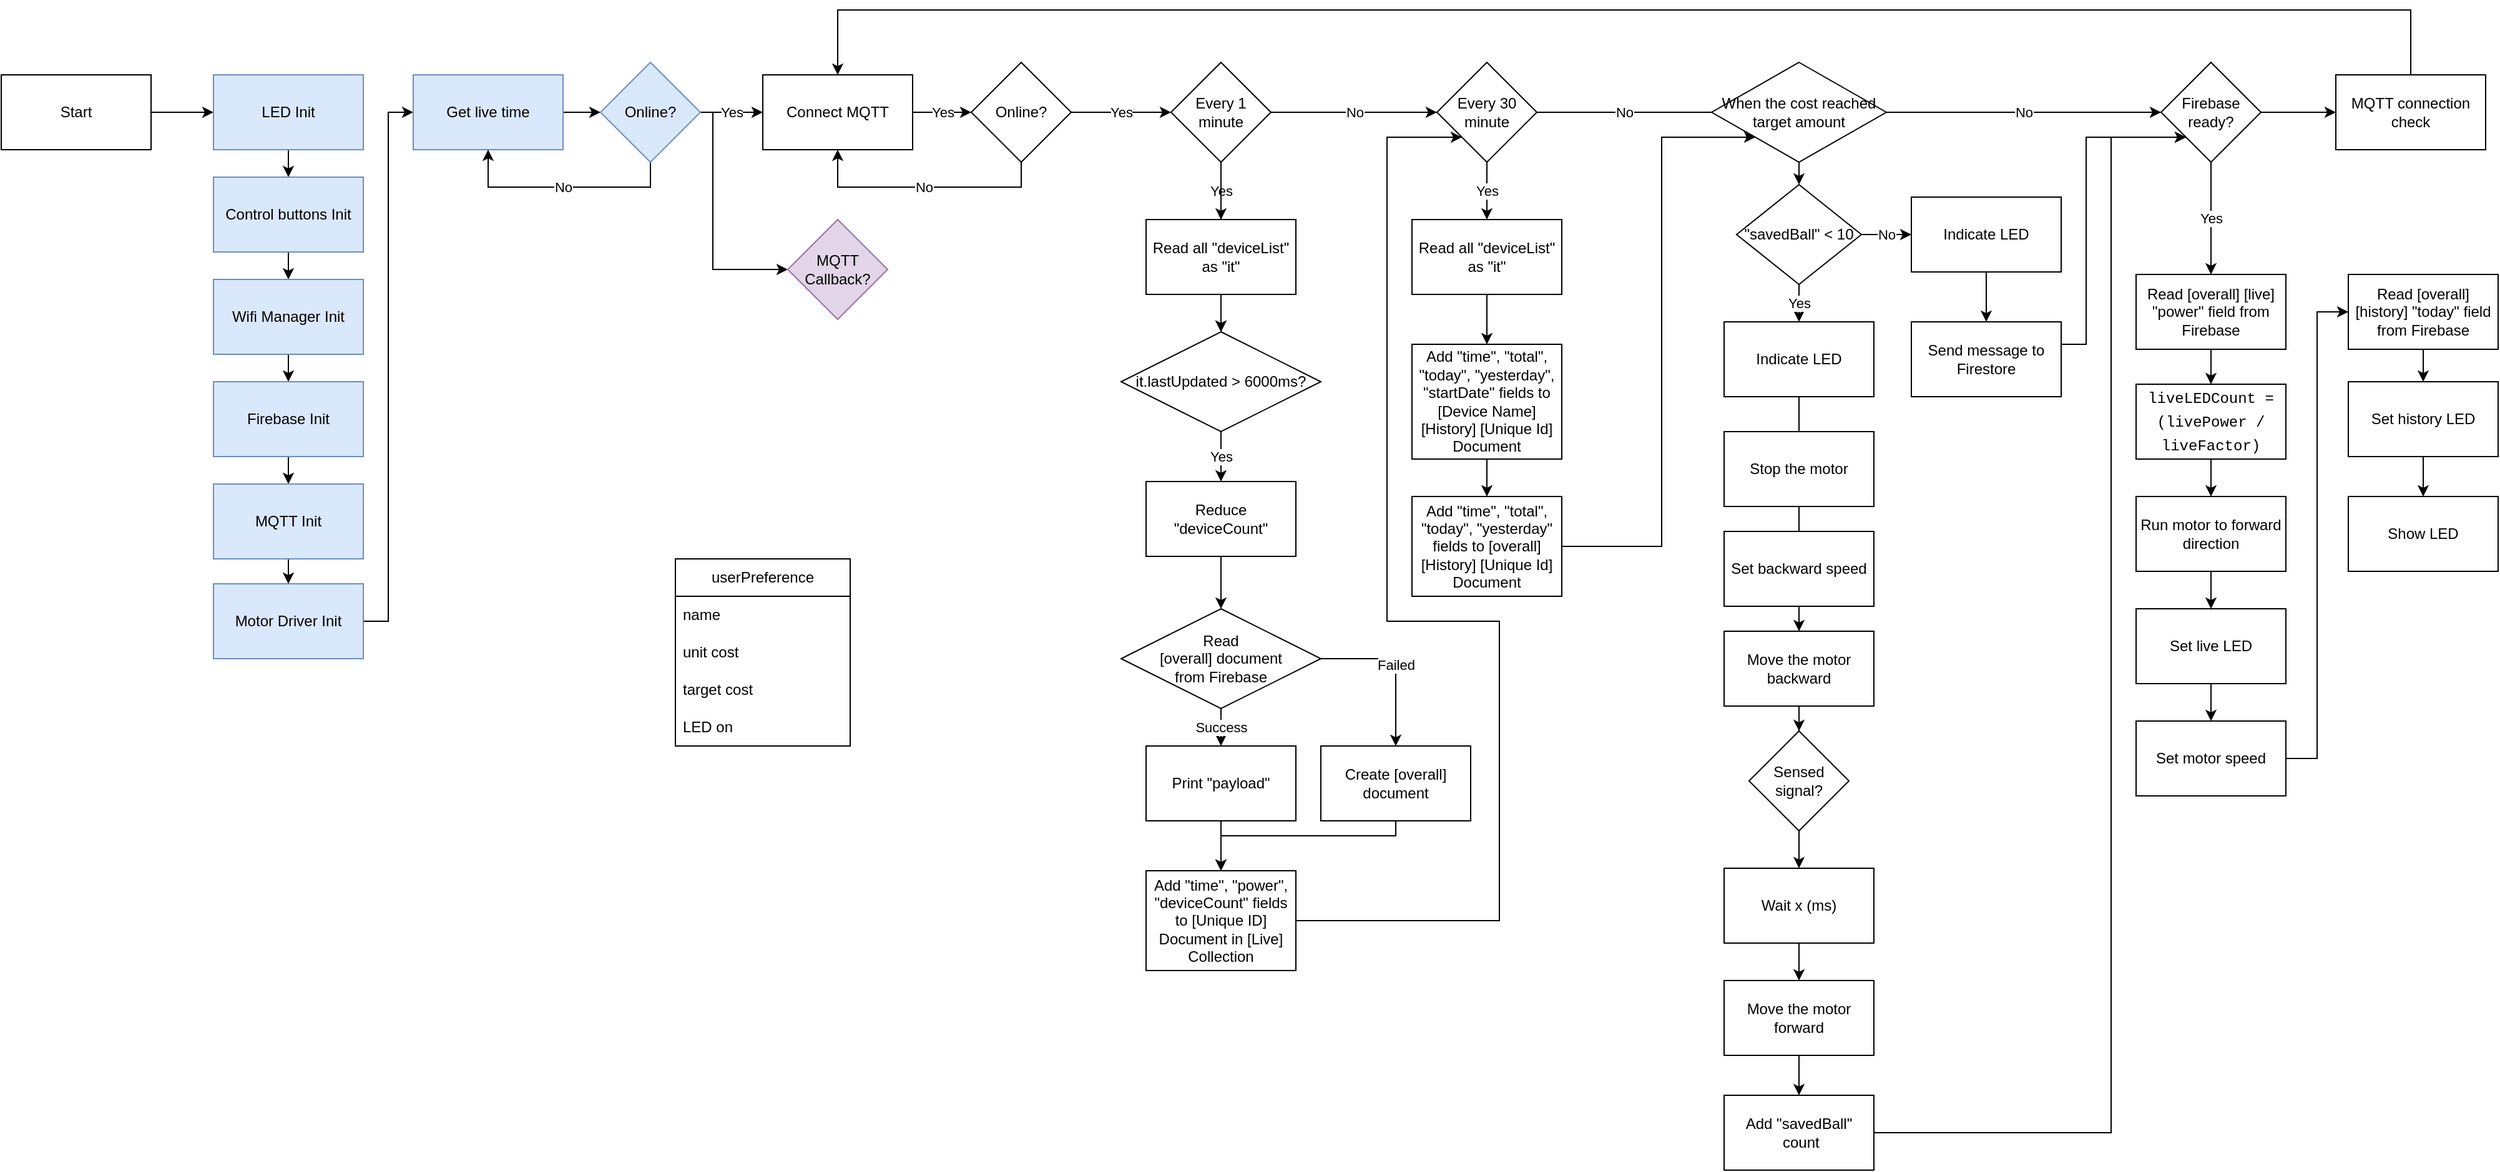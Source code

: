 <mxfile version="20.8.16" type="device"><diagram name="Page-1" id="ASUtPeJLQlNHqWdECnR4"><mxGraphModel dx="1026" dy="743" grid="1" gridSize="10" guides="1" tooltips="1" connect="1" arrows="1" fold="1" page="1" pageScale="1" pageWidth="1654" pageHeight="1169" math="0" shadow="0"><root><mxCell id="0"/><mxCell id="1" parent="0"/><mxCell id="e7pMLFtvcw6eD87POEGD-3" value="" style="edgeStyle=orthogonalEdgeStyle;rounded=0;orthogonalLoop=1;jettySize=auto;html=1;" parent="1" source="e7pMLFtvcw6eD87POEGD-1" target="e7pMLFtvcw6eD87POEGD-2" edge="1"><mxGeometry relative="1" as="geometry"/></mxCell><mxCell id="e7pMLFtvcw6eD87POEGD-1" value="Start&lt;br&gt;" style="rounded=0;whiteSpace=wrap;html=1;" parent="1" vertex="1"><mxGeometry x="30" y="432" width="120" height="60" as="geometry"/></mxCell><mxCell id="e7pMLFtvcw6eD87POEGD-5" value="" style="edgeStyle=orthogonalEdgeStyle;rounded=0;orthogonalLoop=1;jettySize=auto;html=1;" parent="1" source="e7pMLFtvcw6eD87POEGD-2" target="e7pMLFtvcw6eD87POEGD-4" edge="1"><mxGeometry relative="1" as="geometry"/></mxCell><mxCell id="e7pMLFtvcw6eD87POEGD-2" value="LED Init" style="whiteSpace=wrap;html=1;rounded=0;fillColor=#dae8fc;strokeColor=#6c8ebf;" parent="1" vertex="1"><mxGeometry x="200" y="432" width="120" height="60" as="geometry"/></mxCell><mxCell id="e7pMLFtvcw6eD87POEGD-7" value="" style="edgeStyle=orthogonalEdgeStyle;rounded=0;orthogonalLoop=1;jettySize=auto;html=1;" parent="1" source="e7pMLFtvcw6eD87POEGD-4" target="e7pMLFtvcw6eD87POEGD-6" edge="1"><mxGeometry relative="1" as="geometry"/></mxCell><mxCell id="e7pMLFtvcw6eD87POEGD-4" value="Control buttons Init" style="whiteSpace=wrap;html=1;rounded=0;fillColor=#dae8fc;strokeColor=#6c8ebf;" parent="1" vertex="1"><mxGeometry x="200" y="514" width="120" height="60" as="geometry"/></mxCell><mxCell id="e7pMLFtvcw6eD87POEGD-10" value="" style="edgeStyle=orthogonalEdgeStyle;rounded=0;orthogonalLoop=1;jettySize=auto;html=1;" parent="1" source="e7pMLFtvcw6eD87POEGD-6" target="e7pMLFtvcw6eD87POEGD-9" edge="1"><mxGeometry relative="1" as="geometry"/></mxCell><mxCell id="e7pMLFtvcw6eD87POEGD-6" value="Wifi Manager Init" style="whiteSpace=wrap;html=1;rounded=0;fillColor=#dae8fc;strokeColor=#6c8ebf;" parent="1" vertex="1"><mxGeometry x="200" y="596" width="120" height="60" as="geometry"/></mxCell><mxCell id="e7pMLFtvcw6eD87POEGD-15" value="" style="edgeStyle=orthogonalEdgeStyle;rounded=0;orthogonalLoop=1;jettySize=auto;html=1;" parent="1" source="e7pMLFtvcw6eD87POEGD-9" target="e7pMLFtvcw6eD87POEGD-14" edge="1"><mxGeometry relative="1" as="geometry"/></mxCell><mxCell id="e7pMLFtvcw6eD87POEGD-9" value="Firebase Init" style="whiteSpace=wrap;html=1;rounded=0;fillColor=#dae8fc;strokeColor=#6c8ebf;" parent="1" vertex="1"><mxGeometry x="200" y="678" width="120" height="60" as="geometry"/></mxCell><mxCell id="e7pMLFtvcw6eD87POEGD-17" value="" style="edgeStyle=orthogonalEdgeStyle;rounded=0;orthogonalLoop=1;jettySize=auto;html=1;" parent="1" source="e7pMLFtvcw6eD87POEGD-14" target="e7pMLFtvcw6eD87POEGD-16" edge="1"><mxGeometry relative="1" as="geometry"/></mxCell><mxCell id="e7pMLFtvcw6eD87POEGD-14" value="MQTT Init" style="whiteSpace=wrap;html=1;rounded=0;fillColor=#dae8fc;strokeColor=#6c8ebf;" parent="1" vertex="1"><mxGeometry x="200" y="760" width="120" height="60" as="geometry"/></mxCell><mxCell id="e7pMLFtvcw6eD87POEGD-19" style="edgeStyle=orthogonalEdgeStyle;rounded=0;orthogonalLoop=1;jettySize=auto;html=1;entryX=0;entryY=0.5;entryDx=0;entryDy=0;" parent="1" source="e7pMLFtvcw6eD87POEGD-16" target="e7pMLFtvcw6eD87POEGD-18" edge="1"><mxGeometry relative="1" as="geometry"/></mxCell><mxCell id="e7pMLFtvcw6eD87POEGD-16" value="Motor Driver Init" style="whiteSpace=wrap;html=1;rounded=0;fillColor=#dae8fc;strokeColor=#6c8ebf;" parent="1" vertex="1"><mxGeometry x="200" y="840" width="120" height="60" as="geometry"/></mxCell><mxCell id="e7pMLFtvcw6eD87POEGD-21" value="" style="edgeStyle=orthogonalEdgeStyle;rounded=0;orthogonalLoop=1;jettySize=auto;html=1;" parent="1" source="e7pMLFtvcw6eD87POEGD-18" target="e7pMLFtvcw6eD87POEGD-20" edge="1"><mxGeometry relative="1" as="geometry"/></mxCell><mxCell id="e7pMLFtvcw6eD87POEGD-18" value="Get live time" style="whiteSpace=wrap;html=1;rounded=0;fillColor=#dae8fc;strokeColor=#6c8ebf;" parent="1" vertex="1"><mxGeometry x="360" y="432" width="120" height="60" as="geometry"/></mxCell><mxCell id="e7pMLFtvcw6eD87POEGD-22" value="No" style="edgeStyle=orthogonalEdgeStyle;rounded=0;orthogonalLoop=1;jettySize=auto;html=1;entryX=0.5;entryY=1;entryDx=0;entryDy=0;" parent="1" source="e7pMLFtvcw6eD87POEGD-20" target="e7pMLFtvcw6eD87POEGD-18" edge="1"><mxGeometry relative="1" as="geometry"><Array as="points"><mxPoint x="550" y="522"/><mxPoint x="420" y="522"/></Array></mxGeometry></mxCell><mxCell id="e7pMLFtvcw6eD87POEGD-24" value="Yes" style="edgeStyle=orthogonalEdgeStyle;rounded=0;orthogonalLoop=1;jettySize=auto;html=1;" parent="1" source="e7pMLFtvcw6eD87POEGD-20" target="e7pMLFtvcw6eD87POEGD-23" edge="1"><mxGeometry relative="1" as="geometry"/></mxCell><mxCell id="e7pMLFtvcw6eD87POEGD-29" style="edgeStyle=orthogonalEdgeStyle;rounded=0;orthogonalLoop=1;jettySize=auto;html=1;exitX=1;exitY=0.5;exitDx=0;exitDy=0;entryX=0;entryY=0.5;entryDx=0;entryDy=0;" parent="1" source="e7pMLFtvcw6eD87POEGD-20" target="e7pMLFtvcw6eD87POEGD-28" edge="1"><mxGeometry relative="1" as="geometry"><Array as="points"><mxPoint x="600" y="462"/><mxPoint x="600" y="588"/></Array></mxGeometry></mxCell><mxCell id="e7pMLFtvcw6eD87POEGD-20" value="Online?" style="rhombus;whiteSpace=wrap;html=1;rounded=0;fillColor=#dae8fc;strokeColor=#6c8ebf;" parent="1" vertex="1"><mxGeometry x="510" y="422" width="80" height="80" as="geometry"/></mxCell><mxCell id="e7pMLFtvcw6eD87POEGD-26" value="Yes" style="edgeStyle=orthogonalEdgeStyle;rounded=0;orthogonalLoop=1;jettySize=auto;html=1;" parent="1" source="e7pMLFtvcw6eD87POEGD-23" target="e7pMLFtvcw6eD87POEGD-25" edge="1"><mxGeometry relative="1" as="geometry"/></mxCell><mxCell id="e7pMLFtvcw6eD87POEGD-23" value="Connect MQTT" style="whiteSpace=wrap;html=1;rounded=0;" parent="1" vertex="1"><mxGeometry x="640" y="432" width="120" height="60" as="geometry"/></mxCell><mxCell id="e7pMLFtvcw6eD87POEGD-27" value="No" style="edgeStyle=orthogonalEdgeStyle;rounded=0;orthogonalLoop=1;jettySize=auto;html=1;entryX=0.5;entryY=1;entryDx=0;entryDy=0;exitX=0.5;exitY=1;exitDx=0;exitDy=0;" parent="1" source="e7pMLFtvcw6eD87POEGD-25" target="e7pMLFtvcw6eD87POEGD-23" edge="1"><mxGeometry relative="1" as="geometry"><Array as="points"><mxPoint x="847" y="522"/><mxPoint x="700" y="522"/></Array></mxGeometry></mxCell><mxCell id="e7pMLFtvcw6eD87POEGD-31" value="Yes" style="edgeStyle=orthogonalEdgeStyle;rounded=0;orthogonalLoop=1;jettySize=auto;html=1;" parent="1" source="e7pMLFtvcw6eD87POEGD-25" target="e7pMLFtvcw6eD87POEGD-30" edge="1"><mxGeometry relative="1" as="geometry"/></mxCell><mxCell id="e7pMLFtvcw6eD87POEGD-25" value="Online?" style="rhombus;whiteSpace=wrap;html=1;rounded=0;" parent="1" vertex="1"><mxGeometry x="807" y="422" width="80" height="80" as="geometry"/></mxCell><mxCell id="e7pMLFtvcw6eD87POEGD-28" value="MQTT Callback?" style="rhombus;whiteSpace=wrap;html=1;rounded=0;fillColor=#e1d5e7;strokeColor=#9673a6;" parent="1" vertex="1"><mxGeometry x="660" y="548" width="80" height="80" as="geometry"/></mxCell><mxCell id="e7pMLFtvcw6eD87POEGD-34" value="Yes" style="edgeStyle=orthogonalEdgeStyle;rounded=0;orthogonalLoop=1;jettySize=auto;html=1;exitX=0.5;exitY=1;exitDx=0;exitDy=0;" parent="1" source="e7pMLFtvcw6eD87POEGD-30" target="e7pMLFtvcw6eD87POEGD-33" edge="1"><mxGeometry relative="1" as="geometry"><Array as="points"/></mxGeometry></mxCell><mxCell id="e7pMLFtvcw6eD87POEGD-43" value="" style="edgeStyle=orthogonalEdgeStyle;rounded=0;orthogonalLoop=1;jettySize=auto;html=1;" parent="1" source="e7pMLFtvcw6eD87POEGD-30" target="e7pMLFtvcw6eD87POEGD-37" edge="1"><mxGeometry relative="1" as="geometry"/></mxCell><mxCell id="e7pMLFtvcw6eD87POEGD-59" value="No" style="edgeStyle=orthogonalEdgeStyle;rounded=0;orthogonalLoop=1;jettySize=auto;html=1;" parent="1" source="e7pMLFtvcw6eD87POEGD-30" target="e7pMLFtvcw6eD87POEGD-58" edge="1"><mxGeometry relative="1" as="geometry"/></mxCell><mxCell id="e7pMLFtvcw6eD87POEGD-30" value="Every 1 minute" style="rhombus;whiteSpace=wrap;html=1;rounded=0;" parent="1" vertex="1"><mxGeometry x="967" y="422" width="80" height="80" as="geometry"/></mxCell><mxCell id="e7pMLFtvcw6eD87POEGD-38" value="" style="edgeStyle=orthogonalEdgeStyle;rounded=0;orthogonalLoop=1;jettySize=auto;html=1;" parent="1" source="e7pMLFtvcw6eD87POEGD-33" target="e7pMLFtvcw6eD87POEGD-37" edge="1"><mxGeometry relative="1" as="geometry"/></mxCell><mxCell id="e7pMLFtvcw6eD87POEGD-33" value="Read all &quot;deviceList&quot; as &quot;it&quot;" style="whiteSpace=wrap;html=1;rounded=0;" parent="1" vertex="1"><mxGeometry x="947" y="548" width="120" height="60" as="geometry"/></mxCell><mxCell id="e7pMLFtvcw6eD87POEGD-40" value="Yes" style="edgeStyle=orthogonalEdgeStyle;rounded=0;orthogonalLoop=1;jettySize=auto;html=1;" parent="1" source="e7pMLFtvcw6eD87POEGD-37" target="e7pMLFtvcw6eD87POEGD-39" edge="1"><mxGeometry relative="1" as="geometry"/></mxCell><mxCell id="e7pMLFtvcw6eD87POEGD-37" value="it.lastUpdated &amp;gt; 6000ms?" style="rhombus;whiteSpace=wrap;html=1;rounded=0;" parent="1" vertex="1"><mxGeometry x="927" y="638" width="160" height="80" as="geometry"/></mxCell><mxCell id="e7pMLFtvcw6eD87POEGD-56" style="edgeStyle=orthogonalEdgeStyle;rounded=0;orthogonalLoop=1;jettySize=auto;html=1;entryX=0.5;entryY=0;entryDx=0;entryDy=0;" parent="1" source="e7pMLFtvcw6eD87POEGD-39" target="e7pMLFtvcw6eD87POEGD-46" edge="1"><mxGeometry relative="1" as="geometry"/></mxCell><mxCell id="e7pMLFtvcw6eD87POEGD-39" value="Reduce &quot;deviceCount&quot;" style="whiteSpace=wrap;html=1;rounded=0;" parent="1" vertex="1"><mxGeometry x="947" y="758" width="120" height="60" as="geometry"/></mxCell><mxCell id="e7pMLFtvcw6eD87POEGD-49" value="Success" style="edgeStyle=orthogonalEdgeStyle;rounded=0;orthogonalLoop=1;jettySize=auto;html=1;" parent="1" source="e7pMLFtvcw6eD87POEGD-46" target="e7pMLFtvcw6eD87POEGD-48" edge="1"><mxGeometry relative="1" as="geometry"/></mxCell><mxCell id="e7pMLFtvcw6eD87POEGD-52" value="Failed" style="edgeStyle=orthogonalEdgeStyle;rounded=0;orthogonalLoop=1;jettySize=auto;html=1;" parent="1" source="e7pMLFtvcw6eD87POEGD-46" target="e7pMLFtvcw6eD87POEGD-51" edge="1"><mxGeometry relative="1" as="geometry"><Array as="points"><mxPoint x="1147" y="900"/></Array></mxGeometry></mxCell><mxCell id="e7pMLFtvcw6eD87POEGD-46" value="Read &lt;br&gt;[overall] document &lt;br&gt;from Firebase" style="rhombus;whiteSpace=wrap;html=1;rounded=0;" parent="1" vertex="1"><mxGeometry x="927" y="860" width="160" height="80" as="geometry"/></mxCell><mxCell id="e7pMLFtvcw6eD87POEGD-54" value="" style="edgeStyle=orthogonalEdgeStyle;rounded=0;orthogonalLoop=1;jettySize=auto;html=1;" parent="1" source="e7pMLFtvcw6eD87POEGD-48" target="e7pMLFtvcw6eD87POEGD-53" edge="1"><mxGeometry relative="1" as="geometry"/></mxCell><mxCell id="e7pMLFtvcw6eD87POEGD-48" value="Print &quot;payload&quot;" style="whiteSpace=wrap;html=1;rounded=0;" parent="1" vertex="1"><mxGeometry x="947" y="970" width="120" height="60" as="geometry"/></mxCell><mxCell id="e7pMLFtvcw6eD87POEGD-55" style="edgeStyle=orthogonalEdgeStyle;rounded=0;orthogonalLoop=1;jettySize=auto;html=1;entryX=0.5;entryY=0;entryDx=0;entryDy=0;" parent="1" source="e7pMLFtvcw6eD87POEGD-51" target="e7pMLFtvcw6eD87POEGD-53" edge="1"><mxGeometry relative="1" as="geometry"><Array as="points"><mxPoint x="1147" y="1042"/><mxPoint x="1007" y="1042"/></Array></mxGeometry></mxCell><mxCell id="e7pMLFtvcw6eD87POEGD-51" value="Create [overall] document" style="whiteSpace=wrap;html=1;rounded=0;" parent="1" vertex="1"><mxGeometry x="1087" y="970" width="120" height="60" as="geometry"/></mxCell><mxCell id="e7pMLFtvcw6eD87POEGD-68" style="edgeStyle=orthogonalEdgeStyle;rounded=0;orthogonalLoop=1;jettySize=auto;html=1;entryX=0;entryY=1;entryDx=0;entryDy=0;" parent="1" source="e7pMLFtvcw6eD87POEGD-53" target="e7pMLFtvcw6eD87POEGD-58" edge="1"><mxGeometry relative="1" as="geometry"><Array as="points"><mxPoint x="1230" y="1110"/><mxPoint x="1230" y="870"/><mxPoint x="1140" y="870"/><mxPoint x="1140" y="482"/></Array></mxGeometry></mxCell><mxCell id="e7pMLFtvcw6eD87POEGD-53" value="Add &quot;time&quot;, &quot;power&quot;, &quot;deviceCount&quot; fields to [Unique ID] Document in [Live] Collection" style="whiteSpace=wrap;html=1;rounded=0;" parent="1" vertex="1"><mxGeometry x="947" y="1070" width="120" height="80" as="geometry"/></mxCell><mxCell id="e7pMLFtvcw6eD87POEGD-61" value="Yes" style="edgeStyle=orthogonalEdgeStyle;rounded=0;orthogonalLoop=1;jettySize=auto;html=1;" parent="1" source="e7pMLFtvcw6eD87POEGD-58" target="e7pMLFtvcw6eD87POEGD-60" edge="1"><mxGeometry relative="1" as="geometry"/></mxCell><mxCell id="e7pMLFtvcw6eD87POEGD-67" value="No" style="edgeStyle=orthogonalEdgeStyle;rounded=0;orthogonalLoop=1;jettySize=auto;html=1;startArrow=none;" parent="1" source="4aef2iV0VJyrDbtgdqX--1" target="e7pMLFtvcw6eD87POEGD-66" edge="1"><mxGeometry relative="1" as="geometry"/></mxCell><mxCell id="e7pMLFtvcw6eD87POEGD-58" value="Every 30 minute" style="rhombus;whiteSpace=wrap;html=1;rounded=0;" parent="1" vertex="1"><mxGeometry x="1180" y="422" width="80" height="80" as="geometry"/></mxCell><mxCell id="e7pMLFtvcw6eD87POEGD-63" style="edgeStyle=orthogonalEdgeStyle;rounded=0;orthogonalLoop=1;jettySize=auto;html=1;entryX=0.5;entryY=0;entryDx=0;entryDy=0;" parent="1" source="e7pMLFtvcw6eD87POEGD-60" target="e7pMLFtvcw6eD87POEGD-62" edge="1"><mxGeometry relative="1" as="geometry"/></mxCell><mxCell id="e7pMLFtvcw6eD87POEGD-60" value="Read all &quot;deviceList&quot; as &quot;it&quot;" style="whiteSpace=wrap;html=1;rounded=0;" parent="1" vertex="1"><mxGeometry x="1160" y="548" width="120" height="60" as="geometry"/></mxCell><mxCell id="e7pMLFtvcw6eD87POEGD-65" style="edgeStyle=orthogonalEdgeStyle;rounded=0;orthogonalLoop=1;jettySize=auto;html=1;entryX=0.5;entryY=0;entryDx=0;entryDy=0;" parent="1" source="e7pMLFtvcw6eD87POEGD-62" target="e7pMLFtvcw6eD87POEGD-64" edge="1"><mxGeometry relative="1" as="geometry"/></mxCell><mxCell id="e7pMLFtvcw6eD87POEGD-62" value="Add &quot;time&quot;, &quot;total&quot;, &quot;today&quot;, &quot;yesterday&quot;, &quot;startDate&quot; fields to [Device Name] [History] [Unique Id] Document" style="whiteSpace=wrap;html=1;rounded=0;" parent="1" vertex="1"><mxGeometry x="1160" y="648" width="120" height="92" as="geometry"/></mxCell><mxCell id="e7pMLFtvcw6eD87POEGD-69" style="rounded=0;orthogonalLoop=1;jettySize=auto;html=1;entryX=0;entryY=1;entryDx=0;entryDy=0;elbow=vertical;edgeStyle=orthogonalEdgeStyle;" parent="1" source="e7pMLFtvcw6eD87POEGD-64" target="4aef2iV0VJyrDbtgdqX--1" edge="1"><mxGeometry relative="1" as="geometry"><Array as="points"><mxPoint x="1360" y="810"/><mxPoint x="1360" y="482"/></Array></mxGeometry></mxCell><mxCell id="e7pMLFtvcw6eD87POEGD-64" value="Add &quot;time&quot;, &quot;total&quot;, &quot;today&quot;, &quot;yesterday&quot; fields to [overall] [History] [Unique Id] Document" style="whiteSpace=wrap;html=1;rounded=0;" parent="1" vertex="1"><mxGeometry x="1160" y="770" width="120" height="80" as="geometry"/></mxCell><mxCell id="e7pMLFtvcw6eD87POEGD-71" value="Yes" style="edgeStyle=orthogonalEdgeStyle;rounded=0;orthogonalLoop=1;jettySize=auto;html=1;" parent="1" source="e7pMLFtvcw6eD87POEGD-66" target="e7pMLFtvcw6eD87POEGD-70" edge="1"><mxGeometry relative="1" as="geometry"/></mxCell><mxCell id="e7pMLFtvcw6eD87POEGD-87" value="" style="edgeStyle=orthogonalEdgeStyle;rounded=0;orthogonalLoop=1;jettySize=auto;html=1;fontColor=#000000;" parent="1" source="e7pMLFtvcw6eD87POEGD-66" target="e7pMLFtvcw6eD87POEGD-86" edge="1"><mxGeometry relative="1" as="geometry"/></mxCell><mxCell id="e7pMLFtvcw6eD87POEGD-66" value="Firebase ready?" style="rhombus;whiteSpace=wrap;html=1;rounded=0;" parent="1" vertex="1"><mxGeometry x="1760" y="422" width="80" height="80" as="geometry"/></mxCell><mxCell id="e7pMLFtvcw6eD87POEGD-73" value="" style="edgeStyle=orthogonalEdgeStyle;rounded=0;orthogonalLoop=1;jettySize=auto;html=1;" parent="1" source="e7pMLFtvcw6eD87POEGD-70" target="e7pMLFtvcw6eD87POEGD-72" edge="1"><mxGeometry relative="1" as="geometry"/></mxCell><mxCell id="e7pMLFtvcw6eD87POEGD-70" value="Read [overall] [live] &quot;power&quot; field from Firebase" style="whiteSpace=wrap;html=1;rounded=0;" parent="1" vertex="1"><mxGeometry x="1740" y="592" width="120" height="60" as="geometry"/></mxCell><mxCell id="e7pMLFtvcw6eD87POEGD-75" value="" style="edgeStyle=orthogonalEdgeStyle;rounded=0;orthogonalLoop=1;jettySize=auto;html=1;fontColor=#000000;" parent="1" source="e7pMLFtvcw6eD87POEGD-72" target="e7pMLFtvcw6eD87POEGD-74" edge="1"><mxGeometry relative="1" as="geometry"/></mxCell><mxCell id="e7pMLFtvcw6eD87POEGD-72" value="&lt;div style=&quot;line-height: 18px;&quot;&gt;&lt;font style=&quot;&quot; face=&quot;Menlo, Monaco, Courier New, monospace&quot;&gt;liveLEDCount = (livePower / liveFactor)&lt;/font&gt;&lt;br&gt;&lt;/div&gt;" style="whiteSpace=wrap;html=1;rounded=0;" parent="1" vertex="1"><mxGeometry x="1740" y="680" width="120" height="60" as="geometry"/></mxCell><mxCell id="e7pMLFtvcw6eD87POEGD-77" value="" style="edgeStyle=orthogonalEdgeStyle;rounded=0;orthogonalLoop=1;jettySize=auto;html=1;fontColor=#000000;" parent="1" source="e7pMLFtvcw6eD87POEGD-74" target="e7pMLFtvcw6eD87POEGD-76" edge="1"><mxGeometry relative="1" as="geometry"/></mxCell><mxCell id="e7pMLFtvcw6eD87POEGD-74" value="Run motor to forward direction" style="whiteSpace=wrap;html=1;rounded=0;" parent="1" vertex="1"><mxGeometry x="1740" y="770" width="120" height="60" as="geometry"/></mxCell><mxCell id="e7pMLFtvcw6eD87POEGD-79" value="" style="edgeStyle=orthogonalEdgeStyle;rounded=0;orthogonalLoop=1;jettySize=auto;html=1;fontColor=#000000;" parent="1" source="e7pMLFtvcw6eD87POEGD-76" target="e7pMLFtvcw6eD87POEGD-78" edge="1"><mxGeometry relative="1" as="geometry"/></mxCell><mxCell id="e7pMLFtvcw6eD87POEGD-76" value="Set live LED" style="whiteSpace=wrap;html=1;rounded=0;" parent="1" vertex="1"><mxGeometry x="1740" y="860" width="120" height="60" as="geometry"/></mxCell><mxCell id="e7pMLFtvcw6eD87POEGD-81" style="edgeStyle=orthogonalEdgeStyle;rounded=0;orthogonalLoop=1;jettySize=auto;html=1;entryX=0;entryY=0.5;entryDx=0;entryDy=0;fontColor=#000000;" parent="1" source="e7pMLFtvcw6eD87POEGD-78" target="e7pMLFtvcw6eD87POEGD-80" edge="1"><mxGeometry relative="1" as="geometry"/></mxCell><mxCell id="e7pMLFtvcw6eD87POEGD-78" value="Set motor speed" style="whiteSpace=wrap;html=1;rounded=0;" parent="1" vertex="1"><mxGeometry x="1740" y="950" width="120" height="60" as="geometry"/></mxCell><mxCell id="e7pMLFtvcw6eD87POEGD-83" value="" style="edgeStyle=orthogonalEdgeStyle;rounded=0;orthogonalLoop=1;jettySize=auto;html=1;fontColor=#000000;" parent="1" source="e7pMLFtvcw6eD87POEGD-80" target="e7pMLFtvcw6eD87POEGD-82" edge="1"><mxGeometry relative="1" as="geometry"/></mxCell><mxCell id="e7pMLFtvcw6eD87POEGD-80" value="Read [overall] [history] &quot;today&quot; field from Firebase" style="whiteSpace=wrap;html=1;rounded=0;" parent="1" vertex="1"><mxGeometry x="1910" y="592" width="120" height="60" as="geometry"/></mxCell><mxCell id="e7pMLFtvcw6eD87POEGD-85" value="" style="edgeStyle=orthogonalEdgeStyle;rounded=0;orthogonalLoop=1;jettySize=auto;html=1;fontColor=#000000;" parent="1" source="e7pMLFtvcw6eD87POEGD-82" target="e7pMLFtvcw6eD87POEGD-84" edge="1"><mxGeometry relative="1" as="geometry"/></mxCell><mxCell id="e7pMLFtvcw6eD87POEGD-82" value="Set history LED" style="whiteSpace=wrap;html=1;rounded=0;" parent="1" vertex="1"><mxGeometry x="1910" y="678" width="120" height="60" as="geometry"/></mxCell><mxCell id="e7pMLFtvcw6eD87POEGD-84" value="Show LED" style="whiteSpace=wrap;html=1;rounded=0;" parent="1" vertex="1"><mxGeometry x="1910" y="770" width="120" height="60" as="geometry"/></mxCell><mxCell id="e7pMLFtvcw6eD87POEGD-88" style="edgeStyle=orthogonalEdgeStyle;rounded=0;orthogonalLoop=1;jettySize=auto;html=1;entryX=0.5;entryY=0;entryDx=0;entryDy=0;fontColor=#000000;exitX=0.5;exitY=0;exitDx=0;exitDy=0;" parent="1" source="e7pMLFtvcw6eD87POEGD-86" target="e7pMLFtvcw6eD87POEGD-23" edge="1"><mxGeometry relative="1" as="geometry"><Array as="points"><mxPoint x="1960" y="380"/><mxPoint x="700" y="380"/></Array><mxPoint x="1900" y="340" as="sourcePoint"/></mxGeometry></mxCell><mxCell id="e7pMLFtvcw6eD87POEGD-86" value="MQTT connection check" style="whiteSpace=wrap;html=1;rounded=0;" parent="1" vertex="1"><mxGeometry x="1900" y="432" width="120" height="60" as="geometry"/></mxCell><mxCell id="4aef2iV0VJyrDbtgdqX--2" value="No" style="edgeStyle=orthogonalEdgeStyle;rounded=0;orthogonalLoop=1;jettySize=auto;html=1;endArrow=none;" parent="1" source="e7pMLFtvcw6eD87POEGD-58" target="4aef2iV0VJyrDbtgdqX--1" edge="1"><mxGeometry relative="1" as="geometry"><mxPoint x="1260" y="462" as="sourcePoint"/><mxPoint x="1700" y="462" as="targetPoint"/></mxGeometry></mxCell><mxCell id="4aef2iV0VJyrDbtgdqX--5" value="" style="edgeStyle=orthogonalEdgeStyle;rounded=0;orthogonalLoop=1;jettySize=auto;html=1;elbow=vertical;startArrow=none;" parent="1" source="4aef2iV0VJyrDbtgdqX--17" target="4aef2iV0VJyrDbtgdqX--4" edge="1"><mxGeometry relative="1" as="geometry"/></mxCell><mxCell id="4aef2iV0VJyrDbtgdqX--20" value="Yes" style="edgeStyle=orthogonalEdgeStyle;rounded=0;orthogonalLoop=1;jettySize=auto;html=1;entryX=0.5;entryY=0;entryDx=0;entryDy=0;elbow=vertical;startArrow=none;" parent="1" source="4aef2iV0VJyrDbtgdqX--22" target="4aef2iV0VJyrDbtgdqX--13" edge="1"><mxGeometry relative="1" as="geometry"/></mxCell><mxCell id="4aef2iV0VJyrDbtgdqX--25" style="edgeStyle=orthogonalEdgeStyle;rounded=0;orthogonalLoop=1;jettySize=auto;html=1;entryX=0.5;entryY=0;entryDx=0;entryDy=0;elbow=vertical;exitX=0.5;exitY=1;exitDx=0;exitDy=0;" parent="1" source="4aef2iV0VJyrDbtgdqX--1" target="4aef2iV0VJyrDbtgdqX--22" edge="1"><mxGeometry relative="1" as="geometry"><Array as="points"><mxPoint x="1470" y="502"/></Array></mxGeometry></mxCell><mxCell id="4aef2iV0VJyrDbtgdqX--1" value="When the cost reached target amount" style="rhombus;whiteSpace=wrap;html=1;rounded=0;" parent="1" vertex="1"><mxGeometry x="1400" y="422" width="140" height="80" as="geometry"/></mxCell><mxCell id="4aef2iV0VJyrDbtgdqX--8" value="" style="edgeStyle=orthogonalEdgeStyle;rounded=0;orthogonalLoop=1;jettySize=auto;html=1;elbow=vertical;" parent="1" source="4aef2iV0VJyrDbtgdqX--4" target="4aef2iV0VJyrDbtgdqX--7" edge="1"><mxGeometry relative="1" as="geometry"/></mxCell><mxCell id="4aef2iV0VJyrDbtgdqX--4" value="Move the motor backward" style="whiteSpace=wrap;html=1;rounded=0;" parent="1" vertex="1"><mxGeometry x="1410" y="878" width="120" height="60" as="geometry"/></mxCell><mxCell id="4aef2iV0VJyrDbtgdqX--10" value="" style="edgeStyle=orthogonalEdgeStyle;rounded=0;orthogonalLoop=1;jettySize=auto;html=1;elbow=vertical;" parent="1" source="4aef2iV0VJyrDbtgdqX--7" target="4aef2iV0VJyrDbtgdqX--9" edge="1"><mxGeometry relative="1" as="geometry"/></mxCell><mxCell id="4aef2iV0VJyrDbtgdqX--7" value="Sensed signal?" style="rhombus;whiteSpace=wrap;html=1;rounded=0;" parent="1" vertex="1"><mxGeometry x="1430" y="958" width="80" height="80" as="geometry"/></mxCell><mxCell id="4aef2iV0VJyrDbtgdqX--12" value="" style="edgeStyle=orthogonalEdgeStyle;rounded=0;orthogonalLoop=1;jettySize=auto;html=1;elbow=vertical;" parent="1" source="4aef2iV0VJyrDbtgdqX--9" target="4aef2iV0VJyrDbtgdqX--11" edge="1"><mxGeometry relative="1" as="geometry"/></mxCell><mxCell id="4aef2iV0VJyrDbtgdqX--9" value="Wait x (ms)" style="whiteSpace=wrap;html=1;rounded=0;" parent="1" vertex="1"><mxGeometry x="1410" y="1068" width="120" height="60" as="geometry"/></mxCell><mxCell id="4aef2iV0VJyrDbtgdqX--27" style="edgeStyle=orthogonalEdgeStyle;rounded=0;orthogonalLoop=1;jettySize=auto;html=1;entryX=0.5;entryY=0;entryDx=0;entryDy=0;elbow=vertical;" parent="1" source="4aef2iV0VJyrDbtgdqX--11" target="4aef2iV0VJyrDbtgdqX--26" edge="1"><mxGeometry relative="1" as="geometry"/></mxCell><mxCell id="4aef2iV0VJyrDbtgdqX--11" value="Move the motor forward" style="whiteSpace=wrap;html=1;rounded=0;" parent="1" vertex="1"><mxGeometry x="1410" y="1158" width="120" height="60" as="geometry"/></mxCell><mxCell id="4aef2iV0VJyrDbtgdqX--13" value="Indicate LED" style="whiteSpace=wrap;html=1;rounded=0;" parent="1" vertex="1"><mxGeometry x="1410" y="630" width="120" height="60" as="geometry"/></mxCell><mxCell id="4aef2iV0VJyrDbtgdqX--16" value="" style="edgeStyle=orthogonalEdgeStyle;rounded=0;orthogonalLoop=1;jettySize=auto;html=1;elbow=vertical;startArrow=none;endArrow=none;" parent="1" source="4aef2iV0VJyrDbtgdqX--13" target="4aef2iV0VJyrDbtgdqX--15" edge="1"><mxGeometry relative="1" as="geometry"><mxPoint x="1470" y="694" as="sourcePoint"/><mxPoint x="1470" y="878" as="targetPoint"/></mxGeometry></mxCell><mxCell id="4aef2iV0VJyrDbtgdqX--15" value="Stop the motor" style="whiteSpace=wrap;html=1;rounded=0;" parent="1" vertex="1"><mxGeometry x="1410" y="718" width="120" height="60" as="geometry"/></mxCell><mxCell id="4aef2iV0VJyrDbtgdqX--18" value="" style="edgeStyle=orthogonalEdgeStyle;rounded=0;orthogonalLoop=1;jettySize=auto;html=1;elbow=vertical;startArrow=none;endArrow=none;" parent="1" source="4aef2iV0VJyrDbtgdqX--15" target="4aef2iV0VJyrDbtgdqX--17" edge="1"><mxGeometry relative="1" as="geometry"><mxPoint x="1470" y="778" as="sourcePoint"/><mxPoint x="1470" y="878" as="targetPoint"/></mxGeometry></mxCell><mxCell id="4aef2iV0VJyrDbtgdqX--17" value="Set backward speed" style="whiteSpace=wrap;html=1;rounded=0;" parent="1" vertex="1"><mxGeometry x="1410" y="798" width="120" height="60" as="geometry"/></mxCell><mxCell id="4aef2iV0VJyrDbtgdqX--29" value="No" style="edgeStyle=orthogonalEdgeStyle;rounded=0;orthogonalLoop=1;jettySize=auto;html=1;entryX=0;entryY=0.5;entryDx=0;entryDy=0;elbow=vertical;" parent="1" source="4aef2iV0VJyrDbtgdqX--22" target="4aef2iV0VJyrDbtgdqX--28" edge="1"><mxGeometry relative="1" as="geometry"/></mxCell><mxCell id="4aef2iV0VJyrDbtgdqX--22" value="&quot;savedBall&quot; &amp;lt; 10" style="rhombus;whiteSpace=wrap;html=1;rounded=0;" parent="1" vertex="1"><mxGeometry x="1420" y="520" width="100" height="80" as="geometry"/></mxCell><mxCell id="4aef2iV0VJyrDbtgdqX--34" style="edgeStyle=orthogonalEdgeStyle;rounded=0;orthogonalLoop=1;jettySize=auto;html=1;entryX=0;entryY=1;entryDx=0;entryDy=0;elbow=vertical;" parent="1" source="4aef2iV0VJyrDbtgdqX--26" target="e7pMLFtvcw6eD87POEGD-66" edge="1"><mxGeometry relative="1" as="geometry"><Array as="points"><mxPoint x="1720" y="1280"/><mxPoint x="1720" y="482"/></Array></mxGeometry></mxCell><mxCell id="4aef2iV0VJyrDbtgdqX--26" value="Add &quot;savedBall&quot;&lt;br&gt;&amp;nbsp;count" style="whiteSpace=wrap;html=1;rounded=0;" parent="1" vertex="1"><mxGeometry x="1410" y="1250" width="120" height="60" as="geometry"/></mxCell><mxCell id="4aef2iV0VJyrDbtgdqX--32" style="edgeStyle=orthogonalEdgeStyle;rounded=0;orthogonalLoop=1;jettySize=auto;html=1;entryX=0.5;entryY=0;entryDx=0;entryDy=0;elbow=vertical;" parent="1" source="4aef2iV0VJyrDbtgdqX--28" target="4aef2iV0VJyrDbtgdqX--31" edge="1"><mxGeometry relative="1" as="geometry"/></mxCell><mxCell id="4aef2iV0VJyrDbtgdqX--28" value="Indicate LED" style="whiteSpace=wrap;html=1;rounded=0;" parent="1" vertex="1"><mxGeometry x="1560" y="530" width="120" height="60" as="geometry"/></mxCell><mxCell id="4aef2iV0VJyrDbtgdqX--33" style="edgeStyle=orthogonalEdgeStyle;rounded=0;orthogonalLoop=1;jettySize=auto;html=1;entryX=0;entryY=1;entryDx=0;entryDy=0;elbow=vertical;" parent="1" source="4aef2iV0VJyrDbtgdqX--31" target="e7pMLFtvcw6eD87POEGD-66" edge="1"><mxGeometry relative="1" as="geometry"><Array as="points"><mxPoint x="1700" y="648"/><mxPoint x="1700" y="482"/></Array></mxGeometry></mxCell><mxCell id="4aef2iV0VJyrDbtgdqX--31" value="Send message to Firestore" style="whiteSpace=wrap;html=1;rounded=0;" parent="1" vertex="1"><mxGeometry x="1560" y="630" width="120" height="60" as="geometry"/></mxCell><mxCell id="4aef2iV0VJyrDbtgdqX--35" value="userPreference" style="swimlane;fontStyle=0;childLayout=stackLayout;horizontal=1;startSize=30;horizontalStack=0;resizeParent=1;resizeParentMax=0;resizeLast=0;collapsible=1;marginBottom=0;whiteSpace=wrap;html=1;" parent="1" vertex="1"><mxGeometry x="570" y="820" width="140" height="150" as="geometry"/></mxCell><mxCell id="4aef2iV0VJyrDbtgdqX--36" value="name" style="text;strokeColor=none;fillColor=none;align=left;verticalAlign=middle;spacingLeft=4;spacingRight=4;overflow=hidden;points=[[0,0.5],[1,0.5]];portConstraint=eastwest;rotatable=0;whiteSpace=wrap;html=1;" parent="4aef2iV0VJyrDbtgdqX--35" vertex="1"><mxGeometry y="30" width="140" height="30" as="geometry"/></mxCell><mxCell id="4aef2iV0VJyrDbtgdqX--37" value="unit cost" style="text;strokeColor=none;fillColor=none;align=left;verticalAlign=middle;spacingLeft=4;spacingRight=4;overflow=hidden;points=[[0,0.5],[1,0.5]];portConstraint=eastwest;rotatable=0;whiteSpace=wrap;html=1;" parent="4aef2iV0VJyrDbtgdqX--35" vertex="1"><mxGeometry y="60" width="140" height="30" as="geometry"/></mxCell><mxCell id="4aef2iV0VJyrDbtgdqX--38" value="target cost" style="text;strokeColor=none;fillColor=none;align=left;verticalAlign=middle;spacingLeft=4;spacingRight=4;overflow=hidden;points=[[0,0.5],[1,0.5]];portConstraint=eastwest;rotatable=0;whiteSpace=wrap;html=1;" parent="4aef2iV0VJyrDbtgdqX--35" vertex="1"><mxGeometry y="90" width="140" height="30" as="geometry"/></mxCell><mxCell id="4aef2iV0VJyrDbtgdqX--40" value="LED on" style="text;strokeColor=none;fillColor=none;align=left;verticalAlign=middle;spacingLeft=4;spacingRight=4;overflow=hidden;points=[[0,0.5],[1,0.5]];portConstraint=eastwest;rotatable=0;whiteSpace=wrap;html=1;" parent="4aef2iV0VJyrDbtgdqX--35" vertex="1"><mxGeometry y="120" width="140" height="30" as="geometry"/></mxCell></root></mxGraphModel></diagram></mxfile>